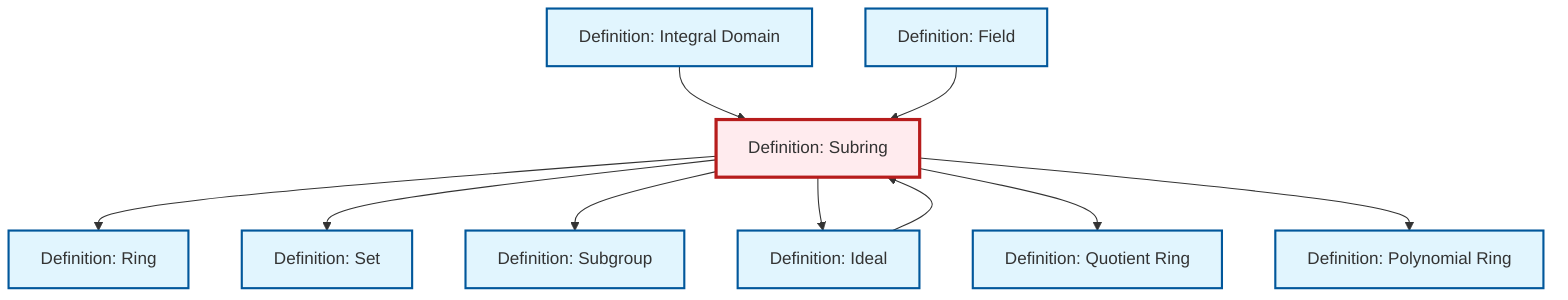 graph TD
    classDef definition fill:#e1f5fe,stroke:#01579b,stroke-width:2px
    classDef theorem fill:#f3e5f5,stroke:#4a148c,stroke-width:2px
    classDef axiom fill:#fff3e0,stroke:#e65100,stroke-width:2px
    classDef example fill:#e8f5e9,stroke:#1b5e20,stroke-width:2px
    classDef current fill:#ffebee,stroke:#b71c1c,stroke-width:3px
    def-field["Definition: Field"]:::definition
    def-subring["Definition: Subring"]:::definition
    def-set["Definition: Set"]:::definition
    def-subgroup["Definition: Subgroup"]:::definition
    def-polynomial-ring["Definition: Polynomial Ring"]:::definition
    def-integral-domain["Definition: Integral Domain"]:::definition
    def-ring["Definition: Ring"]:::definition
    def-quotient-ring["Definition: Quotient Ring"]:::definition
    def-ideal["Definition: Ideal"]:::definition
    def-subring --> def-ring
    def-ideal --> def-subring
    def-integral-domain --> def-subring
    def-subring --> def-set
    def-subring --> def-subgroup
    def-subring --> def-ideal
    def-field --> def-subring
    def-subring --> def-quotient-ring
    def-subring --> def-polynomial-ring
    class def-subring current